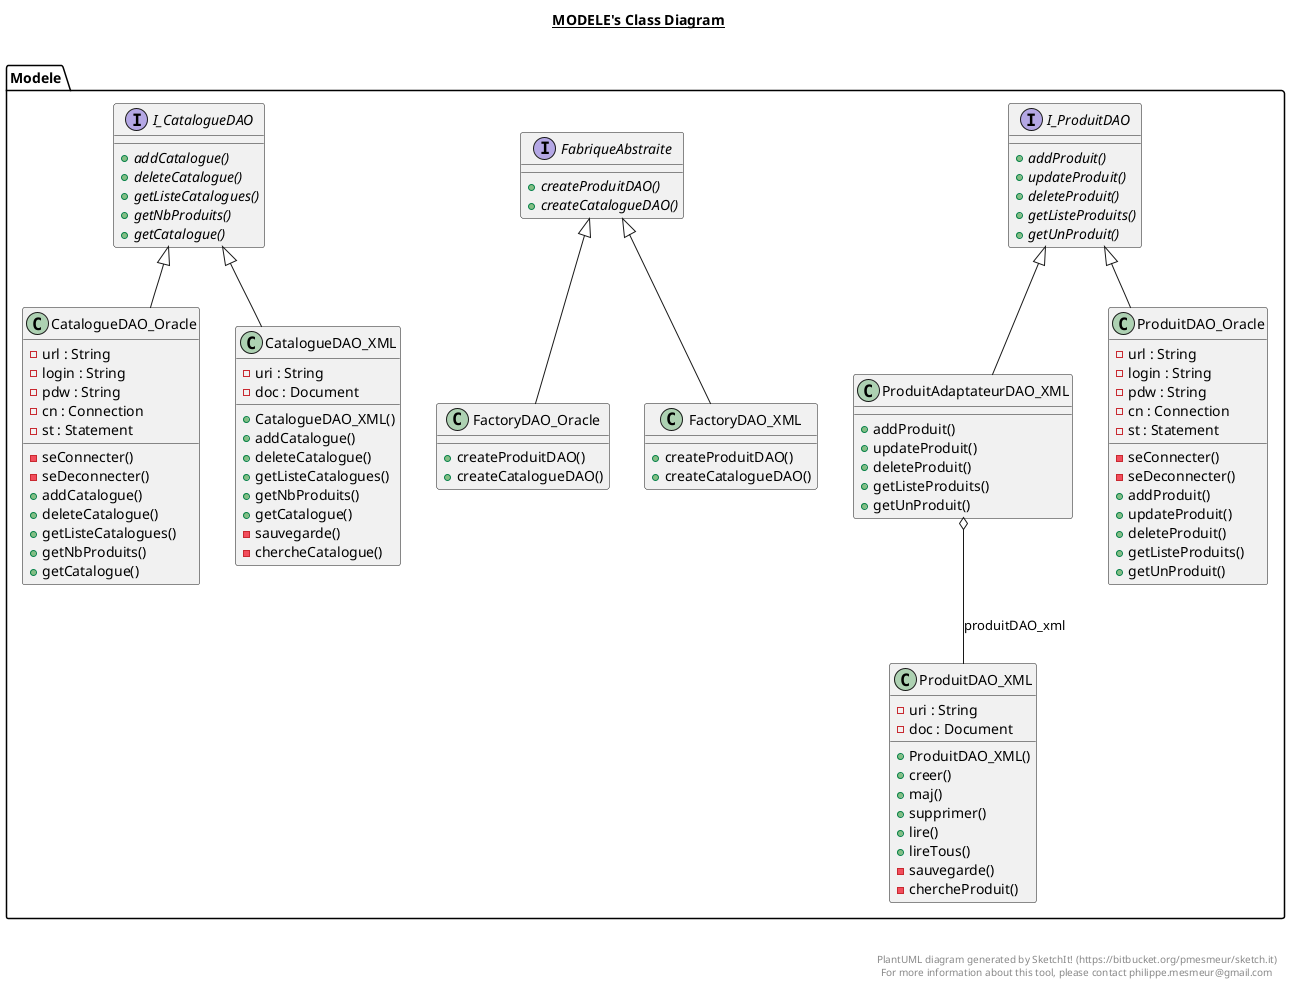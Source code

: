 @startuml

title __MODELE's Class Diagram__\n

  package Modele {
    class CatalogueDAO_Oracle {
        - url : String
        - login : String
        - pdw : String
        - cn : Connection
        - st : Statement
        - seConnecter()
        - seDeconnecter()
        + addCatalogue()
        + deleteCatalogue()
        + getListeCatalogues()
        + getNbProduits()
        + getCatalogue()
    }
  }
  

  package Modele {
    class CatalogueDAO_XML {
        - uri : String
        - doc : Document
        + CatalogueDAO_XML()
        + addCatalogue()
        + deleteCatalogue()
        + getListeCatalogues()
        + getNbProduits()
        + getCatalogue()
        - sauvegarde()
        - chercheCatalogue()
    }
  }
  

  package Modele {
    interface FabriqueAbstraite {
        {abstract} + createProduitDAO()
        {abstract} + createCatalogueDAO()
    }
  }
  

  package Modele {
    class FactoryDAO_Oracle {
        + createProduitDAO()
        + createCatalogueDAO()
    }
  }
  

  package Modele {
    class FactoryDAO_XML {
        + createProduitDAO()
        + createCatalogueDAO()
    }
  }
  

  package Modele {
    interface I_CatalogueDAO {
        {abstract} + addCatalogue()
        {abstract} + deleteCatalogue()
        {abstract} + getListeCatalogues()
        {abstract} + getNbProduits()
        {abstract} + getCatalogue()
    }
  }
  

  package Modele {
    interface I_ProduitDAO {
        {abstract} + addProduit()
        {abstract} + updateProduit()
        {abstract} + deleteProduit()
        {abstract} + getListeProduits()
        {abstract} + getUnProduit()
    }
  }
  

  package Modele {
    class ProduitAdaptateurDAO_XML {
        + addProduit()
        + updateProduit()
        + deleteProduit()
        + getListeProduits()
        + getUnProduit()
    }
  }
  

  package Modele {
    class ProduitDAO_Oracle {
        - url : String
        - login : String
        - pdw : String
        - cn : Connection
        - st : Statement
        - seConnecter()
        - seDeconnecter()
        + addProduit()
        + updateProduit()
        + deleteProduit()
        + getListeProduits()
        + getUnProduit()
    }
  }
  

  package Modele {
    class ProduitDAO_XML {
        - uri : String
        - doc : Document
        + ProduitDAO_XML()
        + creer()
        + maj()
        + supprimer()
        + lire()
        + lireTous()
        - sauvegarde()
        - chercheProduit()
    }
  }
  

  CatalogueDAO_Oracle -up-|> I_CatalogueDAO
  CatalogueDAO_XML -up-|> I_CatalogueDAO
  FactoryDAO_Oracle -up-|> FabriqueAbstraite
  FactoryDAO_XML -up-|> FabriqueAbstraite
  ProduitAdaptateurDAO_XML -up-|> I_ProduitDAO
  ProduitAdaptateurDAO_XML o-- ProduitDAO_XML : produitDAO_xml
  ProduitDAO_Oracle -up-|> I_ProduitDAO


right footer


PlantUML diagram generated by SketchIt! (https://bitbucket.org/pmesmeur/sketch.it)
For more information about this tool, please contact philippe.mesmeur@gmail.com
endfooter

@enduml
